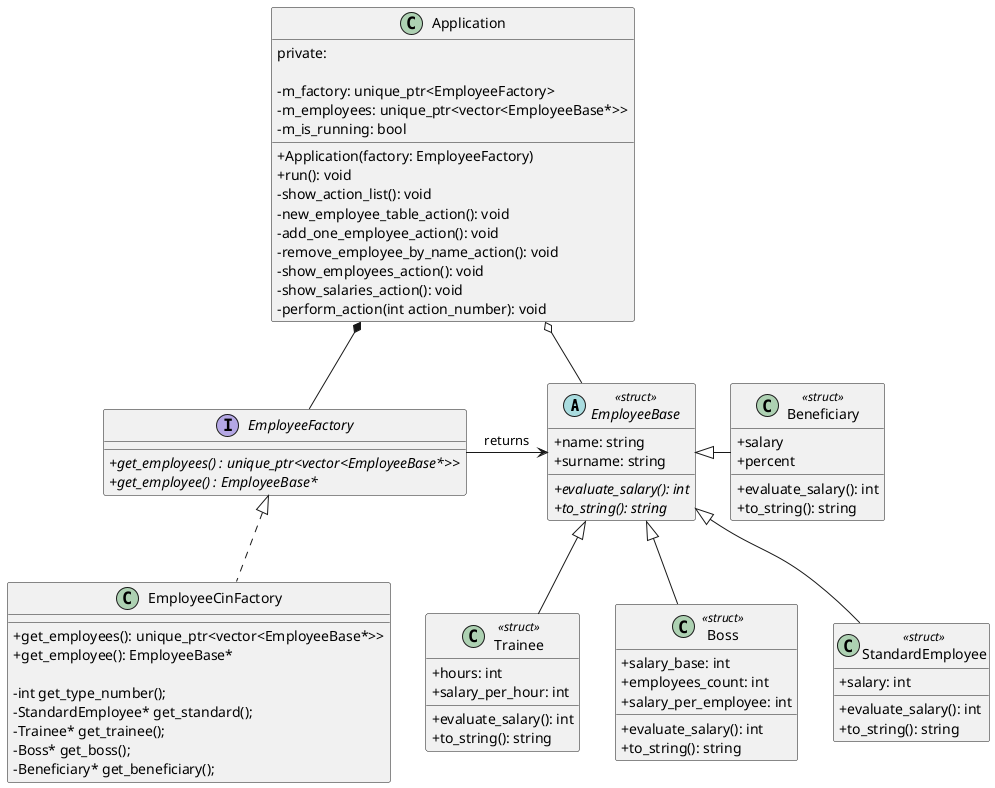 @startuml
'https://plantuml.com/class-diagram
skinparam classAttributeIconSize 0

abstract class EmployeeBase <<struct>> {
    +name: string
    +surname: string

    +{abstract} evaluate_salary(): int
    +{abstract} to_string(): string
}

class StandardEmployee <<struct>> {
    +salary: int

    +evaluate_salary(): int
    +to_string(): string
}

class Trainee <<struct>> {
    +hours: int
    +salary_per_hour: int

    +evaluate_salary(): int
    +to_string(): string
}

class Boss <<struct>> {
    +salary_base: int
    +employees_count: int
    +salary_per_employee: int

    +evaluate_salary(): int
    +to_string(): string
}

class Beneficiary <<struct>> {
    +salary
    +percent

    +evaluate_salary(): int
    +to_string(): string
}

interface EmployeeFactory {
    +{abstract} get_employees() : unique_ptr<vector<EmployeeBase*>>
    +{abstract} get_employee() : EmployeeBase*
}

class EmployeeCinFactory {
    +get_employees(): unique_ptr<vector<EmployeeBase*>>
    +get_employee(): EmployeeBase*

    -int get_type_number();
    -StandardEmployee* get_standard();
    -Trainee* get_trainee();
    -Boss* get_boss();
    -Beneficiary* get_beneficiary();
}

class Application {
    +Application(factory: EmployeeFactory)
    +run(): void

private:

    -m_factory: unique_ptr<EmployeeFactory>
    -m_employees: unique_ptr<vector<EmployeeBase*>>
    -m_is_running: bool

    -show_action_list(): void
    -new_employee_table_action(): void
    -add_one_employee_action(): void
    -remove_employee_by_name_action(): void
    -show_employees_action(): void
    -show_salaries_action(): void
    -perform_action(int action_number): void
}

EmployeeBase <|-down- StandardEmployee
EmployeeBase <|-down- Trainee
EmployeeBase <|-down- Boss
EmployeeBase <|-right- Beneficiary

EmployeeFactory -right-> EmployeeBase : returns

EmployeeFactory <|.down. EmployeeCinFactory

Application *-down- EmployeeFactory
EmployeeBase -left-o Application
@enduml